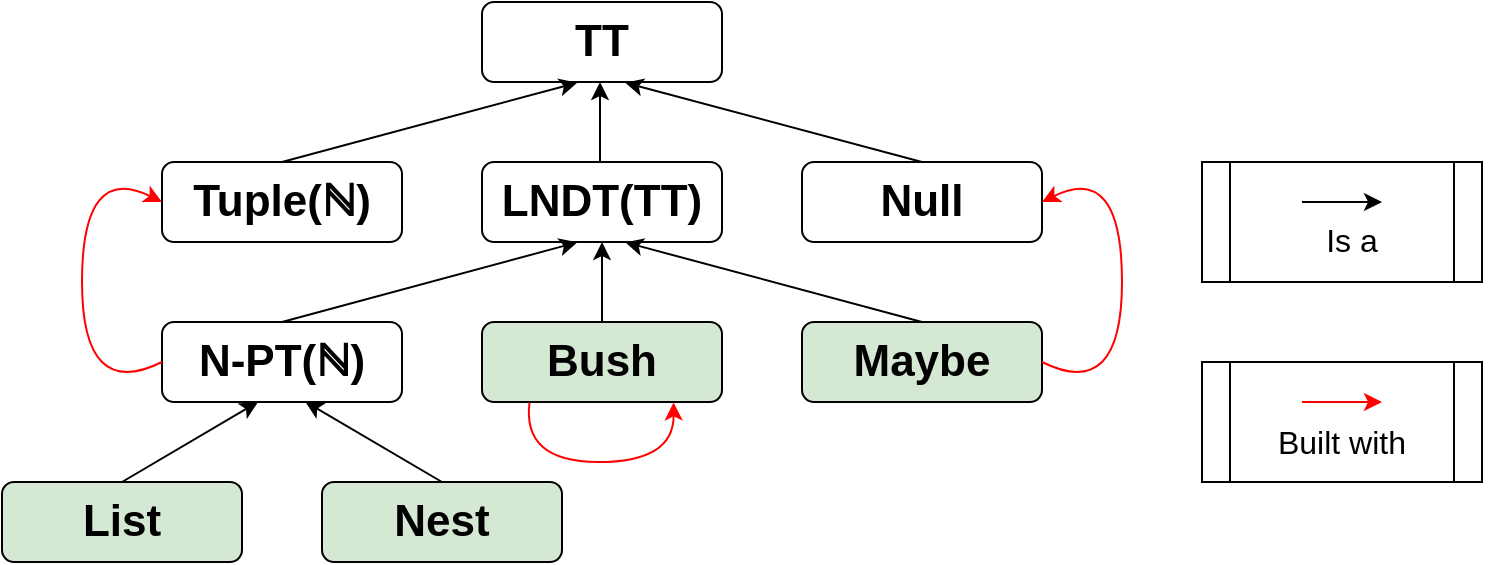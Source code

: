 <mxfile version="12.1.3" type="device" pages="1"><diagram id="ok_hqEeQ0l6oFBh8aaHD" name="Page-1"><mxGraphModel dx="1336" dy="591" grid="1" gridSize="10" guides="1" tooltips="1" connect="1" arrows="1" fold="1" page="1" pageScale="1" pageWidth="827" pageHeight="1169" math="0" shadow="0"><root><mxCell id="0"/><mxCell id="1" parent="0"/><mxCell id="iFD1B5jxp-5RJIlSVMqi-1" value="&lt;font style=&quot;font-size: 22px;&quot;&gt;List&lt;/font&gt;" style="rounded=1;whiteSpace=wrap;html=1;fontStyle=1;fillColor=#d5e8d4;strokeColor=#000000;fontSize=22;" parent="1" vertex="1"><mxGeometry x="40" y="360" width="120" height="40" as="geometry"/></mxCell><mxCell id="iFD1B5jxp-5RJIlSVMqi-2" value="Nest" style="rounded=1;whiteSpace=wrap;html=1;fontSize=22;fontStyle=1;fillColor=#d5e8d4;strokeColor=#000000;" parent="1" vertex="1"><mxGeometry x="200" y="360" width="120" height="40" as="geometry"/></mxCell><mxCell id="iFD1B5jxp-5RJIlSVMqi-3" value="Bush" style="rounded=1;whiteSpace=wrap;html=1;fontSize=22;fontStyle=1;fillColor=#d5e8d4;strokeColor=#000000;" parent="1" vertex="1"><mxGeometry x="280" y="280" width="120" height="40" as="geometry"/></mxCell><mxCell id="iFD1B5jxp-5RJIlSVMqi-4" value="Maybe" style="rounded=1;whiteSpace=wrap;html=1;fontSize=22;fontStyle=1;fillColor=#d5e8d4;strokeColor=#000000;" parent="1" vertex="1"><mxGeometry x="440" y="280" width="120" height="40" as="geometry"/></mxCell><mxCell id="iFD1B5jxp-5RJIlSVMqi-5" value="N-PT(ℕ)" style="rounded=1;whiteSpace=wrap;html=1;fontSize=22;fontStyle=1" parent="1" vertex="1"><mxGeometry x="120" y="280" width="120" height="40" as="geometry"/></mxCell><mxCell id="iFD1B5jxp-5RJIlSVMqi-6" value="LNDT(TT)" style="rounded=1;whiteSpace=wrap;html=1;fontSize=22;fontStyle=1" parent="1" vertex="1"><mxGeometry x="280" y="200" width="120" height="40" as="geometry"/></mxCell><mxCell id="iFD1B5jxp-5RJIlSVMqi-7" value="TT" style="rounded=1;whiteSpace=wrap;html=1;fontSize=22;fontStyle=1" parent="1" vertex="1"><mxGeometry x="280" y="120" width="120" height="40" as="geometry"/></mxCell><mxCell id="iFD1B5jxp-5RJIlSVMqi-8" value="&lt;div&gt;Tuple(ℕ)&lt;/div&gt;" style="rounded=1;whiteSpace=wrap;html=1;fontSize=22;fontStyle=1" parent="1" vertex="1"><mxGeometry x="120" y="200" width="120" height="40" as="geometry"/></mxCell><mxCell id="iFD1B5jxp-5RJIlSVMqi-9" value="Null" style="rounded=1;whiteSpace=wrap;html=1;fontSize=22;fontStyle=1" parent="1" vertex="1"><mxGeometry x="440" y="200" width="120" height="40" as="geometry"/></mxCell><mxCell id="iFD1B5jxp-5RJIlSVMqi-13" value="" style="endArrow=classic;html=1;fontSize=30;exitX=0.5;exitY=0;exitDx=0;exitDy=0;entryX=0.4;entryY=1;entryDx=0;entryDy=0;entryPerimeter=0;" parent="1" source="iFD1B5jxp-5RJIlSVMqi-1" target="iFD1B5jxp-5RJIlSVMqi-5" edge="1"><mxGeometry width="50" height="50" relative="1" as="geometry"><mxPoint x="40" y="710" as="sourcePoint"/><mxPoint x="90" y="660" as="targetPoint"/></mxGeometry></mxCell><mxCell id="iFD1B5jxp-5RJIlSVMqi-14" value="" style="endArrow=classic;html=1;fontSize=30;exitX=0.5;exitY=0;exitDx=0;exitDy=0;entryX=0.597;entryY=0.996;entryDx=0;entryDy=0;entryPerimeter=0;" parent="1" source="iFD1B5jxp-5RJIlSVMqi-2" target="iFD1B5jxp-5RJIlSVMqi-5" edge="1"><mxGeometry width="50" height="50" relative="1" as="geometry"><mxPoint x="40" y="710" as="sourcePoint"/><mxPoint x="192" y="481" as="targetPoint"/></mxGeometry></mxCell><mxCell id="iFD1B5jxp-5RJIlSVMqi-15" value="" style="endArrow=classic;html=1;fontSize=30;exitX=0.5;exitY=0;exitDx=0;exitDy=0;entryX=0.397;entryY=1.004;entryDx=0;entryDy=0;entryPerimeter=0;" parent="1" source="iFD1B5jxp-5RJIlSVMqi-5" target="iFD1B5jxp-5RJIlSVMqi-6" edge="1"><mxGeometry width="50" height="50" relative="1" as="geometry"><mxPoint x="40" y="710" as="sourcePoint"/><mxPoint x="90" y="660" as="targetPoint"/></mxGeometry></mxCell><mxCell id="iFD1B5jxp-5RJIlSVMqi-16" value="" style="endArrow=classic;html=1;fontSize=30;exitX=0.5;exitY=0;exitDx=0;exitDy=0;" parent="1" source="iFD1B5jxp-5RJIlSVMqi-3" target="iFD1B5jxp-5RJIlSVMqi-6" edge="1"><mxGeometry width="50" height="50" relative="1" as="geometry"><mxPoint x="40" y="710" as="sourcePoint"/><mxPoint x="90" y="660" as="targetPoint"/></mxGeometry></mxCell><mxCell id="iFD1B5jxp-5RJIlSVMqi-17" value="" style="endArrow=classic;html=1;fontSize=30;exitX=0.5;exitY=0;exitDx=0;exitDy=0;entryX=0.597;entryY=1.004;entryDx=0;entryDy=0;entryPerimeter=0;" parent="1" source="iFD1B5jxp-5RJIlSVMqi-4" target="iFD1B5jxp-5RJIlSVMqi-6" edge="1"><mxGeometry width="50" height="50" relative="1" as="geometry"><mxPoint x="40" y="710" as="sourcePoint"/><mxPoint x="90" y="660" as="targetPoint"/></mxGeometry></mxCell><mxCell id="iFD1B5jxp-5RJIlSVMqi-18" value="" style="endArrow=classic;html=1;fontSize=30;exitX=0.5;exitY=0;exitDx=0;exitDy=0;entryX=0.397;entryY=1.004;entryDx=0;entryDy=0;entryPerimeter=0;" parent="1" source="iFD1B5jxp-5RJIlSVMqi-8" edge="1"><mxGeometry width="50" height="50" relative="1" as="geometry"><mxPoint x="180" y="240" as="sourcePoint"/><mxPoint x="327.64" y="160.32" as="targetPoint"/></mxGeometry></mxCell><mxCell id="iFD1B5jxp-5RJIlSVMqi-19" value="" style="endArrow=classic;html=1;fontSize=30;exitX=0.5;exitY=0;exitDx=0;exitDy=0;entryX=0.597;entryY=1.004;entryDx=0;entryDy=0;entryPerimeter=0;" parent="1" source="iFD1B5jxp-5RJIlSVMqi-9" edge="1"><mxGeometry width="50" height="50" relative="1" as="geometry"><mxPoint x="500" y="240" as="sourcePoint"/><mxPoint x="351.64" y="160.32" as="targetPoint"/></mxGeometry></mxCell><mxCell id="iFD1B5jxp-5RJIlSVMqi-20" value="" style="endArrow=classic;html=1;fontSize=30;" parent="1" edge="1"><mxGeometry width="50" height="50" relative="1" as="geometry"><mxPoint x="339" y="200" as="sourcePoint"/><mxPoint x="339" y="160" as="targetPoint"/></mxGeometry></mxCell><mxCell id="iFD1B5jxp-5RJIlSVMqi-22" value="" style="curved=1;endArrow=classic;html=1;fontSize=30;exitX=0;exitY=0.5;exitDx=0;exitDy=0;fontColor=#FF0000;strokeColor=#FF0000;entryX=0;entryY=0.5;entryDx=0;entryDy=0;" parent="1" source="iFD1B5jxp-5RJIlSVMqi-5" target="iFD1B5jxp-5RJIlSVMqi-8" edge="1"><mxGeometry width="50" height="50" relative="1" as="geometry"><mxPoint x="70" y="330" as="sourcePoint"/><mxPoint x="120" y="280" as="targetPoint"/><Array as="points"><mxPoint x="80" y="320"/><mxPoint x="80" y="200"/></Array></mxGeometry></mxCell><mxCell id="iFD1B5jxp-5RJIlSVMqi-23" value="" style="curved=1;endArrow=classic;html=1;strokeColor=#FF0000;fontSize=30;fontColor=#FF0000;entryX=1;entryY=0.5;entryDx=0;entryDy=0;exitX=1;exitY=0.5;exitDx=0;exitDy=0;" parent="1" source="iFD1B5jxp-5RJIlSVMqi-4" target="iFD1B5jxp-5RJIlSVMqi-9" edge="1"><mxGeometry width="50" height="50" relative="1" as="geometry"><mxPoint x="560" y="440" as="sourcePoint"/><mxPoint x="610" y="390" as="targetPoint"/><Array as="points"><mxPoint x="600" y="320"/><mxPoint x="600" y="200"/></Array></mxGeometry></mxCell><mxCell id="iFD1B5jxp-5RJIlSVMqi-24" value="" style="curved=1;endArrow=classic;html=1;strokeColor=#FF0000;fontSize=30;fontColor=#FF0000;exitX=0.198;exitY=1.005;exitDx=0;exitDy=0;exitPerimeter=0;entryX=0.798;entryY=1.005;entryDx=0;entryDy=0;entryPerimeter=0;" parent="1" source="iFD1B5jxp-5RJIlSVMqi-3" target="iFD1B5jxp-5RJIlSVMqi-3" edge="1"><mxGeometry width="50" height="50" relative="1" as="geometry"><mxPoint x="535" y="580" as="sourcePoint"/><mxPoint x="585" y="530" as="targetPoint"/><Array as="points"><mxPoint x="300" y="350"/><mxPoint x="376" y="350"/></Array></mxGeometry></mxCell><mxCell id="q34ezGdOgOyecYtcEXAF-3" value="&lt;font size=&quot;1&quot;&gt;&lt;br&gt;&lt;/font&gt;" style="shape=process;whiteSpace=wrap;html=1;backgroundOutline=1;fontSize=25;" parent="1" vertex="1"><mxGeometry x="640" y="200" width="140" height="60" as="geometry"/></mxCell><mxCell id="q34ezGdOgOyecYtcEXAF-4" value="" style="shape=process;whiteSpace=wrap;html=1;backgroundOutline=1;fontSize=25;" parent="1" vertex="1"><mxGeometry x="640" y="300" width="140" height="60" as="geometry"/></mxCell><mxCell id="q34ezGdOgOyecYtcEXAF-5" value="" style="endArrow=classic;html=1;fontSize=25;" parent="1" edge="1"><mxGeometry width="50" height="50" relative="1" as="geometry"><mxPoint x="690" y="220" as="sourcePoint"/><mxPoint x="730" y="220" as="targetPoint"/></mxGeometry></mxCell><mxCell id="q34ezGdOgOyecYtcEXAF-6" value="" style="endArrow=classic;html=1;fontSize=25;strokeColor=#FF0000;" parent="1" edge="1"><mxGeometry width="50" height="50" relative="1" as="geometry"><mxPoint x="690" y="320" as="sourcePoint"/><mxPoint x="730" y="320" as="targetPoint"/></mxGeometry></mxCell><mxCell id="q34ezGdOgOyecYtcEXAF-8" value="&lt;p style=&quot;line-height: 90% ; font-size: 16px&quot;&gt;Is a&lt;br&gt;&lt;/p&gt;" style="text;html=1;strokeColor=none;fillColor=none;align=center;verticalAlign=middle;whiteSpace=wrap;rounded=0;fontSize=16;" parent="1" vertex="1"><mxGeometry x="650" y="230" width="130" height="20" as="geometry"/></mxCell><mxCell id="q34ezGdOgOyecYtcEXAF-10" value="&lt;div&gt;Built with&lt;/div&gt;" style="text;html=1;strokeColor=none;fillColor=none;align=center;verticalAlign=middle;whiteSpace=wrap;rounded=0;fontSize=16;" parent="1" vertex="1"><mxGeometry x="635" y="330" width="150" height="20" as="geometry"/></mxCell></root></mxGraphModel></diagram></mxfile>